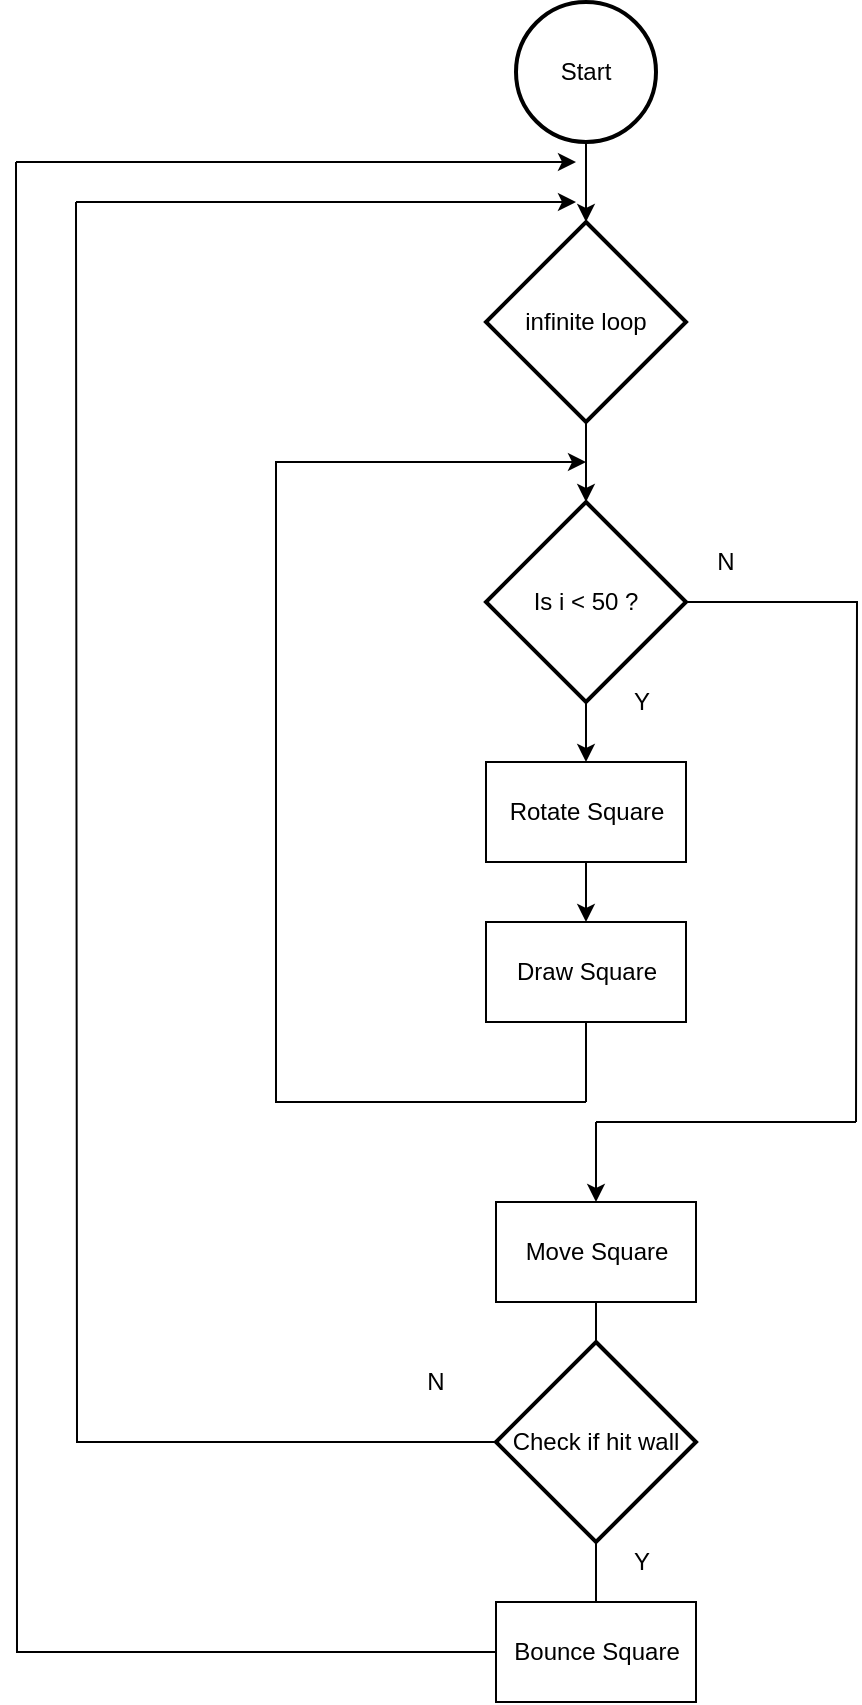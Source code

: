 <mxfile version="14.2.9" type="github">
  <diagram name="Page-1" id="edf60f1a-56cd-e834-aa8a-f176f3a09ee4">
    <mxGraphModel dx="2031" dy="1007" grid="1" gridSize="10" guides="1" tooltips="1" connect="1" arrows="1" fold="1" page="1" pageScale="1" pageWidth="1100" pageHeight="850" background="#ffffff" math="0" shadow="0">
      <root>
        <mxCell id="0" />
        <mxCell id="1" parent="0" />
        <mxCell id="iP4acAa9GG4foKv7hFSj-18" style="edgeStyle=orthogonalEdgeStyle;rounded=0;orthogonalLoop=1;jettySize=auto;html=1;entryX=0.5;entryY=0;entryDx=0;entryDy=0;entryPerimeter=0;" parent="1" source="iP4acAa9GG4foKv7hFSj-1" target="iP4acAa9GG4foKv7hFSj-12" edge="1">
          <mxGeometry relative="1" as="geometry" />
        </mxCell>
        <mxCell id="iP4acAa9GG4foKv7hFSj-1" value="Start" style="strokeWidth=2;html=1;shape=mxgraph.flowchart.start_2;whiteSpace=wrap;" parent="1" vertex="1">
          <mxGeometry x="380" y="10" width="70" height="70" as="geometry" />
        </mxCell>
        <mxCell id="iP4acAa9GG4foKv7hFSj-2" value="Draw Square" style="html=1;dashed=0;whitespace=wrap;" parent="1" vertex="1">
          <mxGeometry x="365" y="470" width="100" height="50" as="geometry" />
        </mxCell>
        <mxCell id="iP4acAa9GG4foKv7hFSj-6" style="edgeStyle=orthogonalEdgeStyle;rounded=0;orthogonalLoop=1;jettySize=auto;html=1;exitX=0.5;exitY=1;exitDx=0;exitDy=0;" parent="1" source="iP4acAa9GG4foKv7hFSj-2" target="iP4acAa9GG4foKv7hFSj-2" edge="1">
          <mxGeometry relative="1" as="geometry" />
        </mxCell>
        <mxCell id="iP4acAa9GG4foKv7hFSj-31" style="edgeStyle=orthogonalEdgeStyle;rounded=0;orthogonalLoop=1;jettySize=auto;html=1;exitX=1;exitY=0.5;exitDx=0;exitDy=0;exitPerimeter=0;endArrow=none;endFill=0;" parent="1" source="iP4acAa9GG4foKv7hFSj-7" edge="1">
          <mxGeometry relative="1" as="geometry">
            <mxPoint x="550" y="570" as="targetPoint" />
          </mxGeometry>
        </mxCell>
        <mxCell id="rVOuQnw1qITTxoxJtoX1-1" style="edgeStyle=orthogonalEdgeStyle;rounded=0;orthogonalLoop=1;jettySize=auto;html=1;" edge="1" parent="1" source="iP4acAa9GG4foKv7hFSj-7" target="iP4acAa9GG4foKv7hFSj-10">
          <mxGeometry relative="1" as="geometry" />
        </mxCell>
        <mxCell id="iP4acAa9GG4foKv7hFSj-7" value="&lt;font style=&quot;font-size: 12px&quot;&gt;Is i &amp;lt; 50 ?&lt;/font&gt;" style="strokeWidth=2;html=1;shape=mxgraph.flowchart.decision;whiteSpace=wrap;" parent="1" vertex="1">
          <mxGeometry x="365" y="260" width="100" height="100" as="geometry" />
        </mxCell>
        <mxCell id="iP4acAa9GG4foKv7hFSj-9" value="Y" style="text;html=1;strokeColor=none;fillColor=none;align=center;verticalAlign=middle;whiteSpace=wrap;rounded=0;" parent="1" vertex="1">
          <mxGeometry x="422.5" y="350" width="40" height="20" as="geometry" />
        </mxCell>
        <mxCell id="iP4acAa9GG4foKv7hFSj-20" style="edgeStyle=elbowEdgeStyle;rounded=0;orthogonalLoop=1;jettySize=auto;html=1;" parent="1" edge="1">
          <mxGeometry relative="1" as="geometry">
            <mxPoint x="415" y="240" as="targetPoint" />
            <mxPoint x="415" y="560" as="sourcePoint" />
            <Array as="points">
              <mxPoint x="260" y="400" />
            </Array>
          </mxGeometry>
        </mxCell>
        <mxCell id="rVOuQnw1qITTxoxJtoX1-2" style="edgeStyle=orthogonalEdgeStyle;rounded=0;orthogonalLoop=1;jettySize=auto;html=1;" edge="1" parent="1" source="iP4acAa9GG4foKv7hFSj-10" target="iP4acAa9GG4foKv7hFSj-2">
          <mxGeometry relative="1" as="geometry" />
        </mxCell>
        <mxCell id="iP4acAa9GG4foKv7hFSj-10" value="Rotate Square" style="html=1;dashed=0;whitespace=wrap;" parent="1" vertex="1">
          <mxGeometry x="365" y="390" width="100" height="50" as="geometry" />
        </mxCell>
        <mxCell id="iP4acAa9GG4foKv7hFSj-33" style="edgeStyle=orthogonalEdgeStyle;rounded=0;orthogonalLoop=1;jettySize=auto;html=1;endArrow=none;endFill=0;" parent="1" source="iP4acAa9GG4foKv7hFSj-11" target="iP4acAa9GG4foKv7hFSj-25" edge="1">
          <mxGeometry relative="1" as="geometry" />
        </mxCell>
        <mxCell id="iP4acAa9GG4foKv7hFSj-11" value="Move Square" style="html=1;dashed=0;whitespace=wrap;" parent="1" vertex="1">
          <mxGeometry x="370" y="610" width="100" height="50" as="geometry" />
        </mxCell>
        <mxCell id="iP4acAa9GG4foKv7hFSj-17" style="edgeStyle=orthogonalEdgeStyle;rounded=0;orthogonalLoop=1;jettySize=auto;html=1;entryX=0.5;entryY=0;entryDx=0;entryDy=0;entryPerimeter=0;" parent="1" source="iP4acAa9GG4foKv7hFSj-12" target="iP4acAa9GG4foKv7hFSj-7" edge="1">
          <mxGeometry relative="1" as="geometry" />
        </mxCell>
        <mxCell id="iP4acAa9GG4foKv7hFSj-12" value="infinite loop" style="strokeWidth=2;html=1;shape=mxgraph.flowchart.decision;whiteSpace=wrap;" parent="1" vertex="1">
          <mxGeometry x="365" y="120" width="100" height="100" as="geometry" />
        </mxCell>
        <mxCell id="iP4acAa9GG4foKv7hFSj-24" value="N" style="text;html=1;strokeColor=none;fillColor=none;align=center;verticalAlign=middle;whiteSpace=wrap;rounded=0;" parent="1" vertex="1">
          <mxGeometry x="465" y="280" width="40" height="20" as="geometry" />
        </mxCell>
        <mxCell id="iP4acAa9GG4foKv7hFSj-34" style="edgeStyle=orthogonalEdgeStyle;rounded=0;orthogonalLoop=1;jettySize=auto;html=1;endArrow=none;endFill=0;" parent="1" source="iP4acAa9GG4foKv7hFSj-25" target="iP4acAa9GG4foKv7hFSj-27" edge="1">
          <mxGeometry relative="1" as="geometry" />
        </mxCell>
        <mxCell id="iP4acAa9GG4foKv7hFSj-37" style="edgeStyle=orthogonalEdgeStyle;rounded=0;orthogonalLoop=1;jettySize=auto;html=1;endArrow=none;endFill=0;" parent="1" source="iP4acAa9GG4foKv7hFSj-25" edge="1">
          <mxGeometry relative="1" as="geometry">
            <mxPoint x="160" y="110" as="targetPoint" />
          </mxGeometry>
        </mxCell>
        <mxCell id="iP4acAa9GG4foKv7hFSj-25" value="Check if hit wall" style="strokeWidth=2;html=1;shape=mxgraph.flowchart.decision;whiteSpace=wrap;" parent="1" vertex="1">
          <mxGeometry x="370" y="680" width="100" height="100" as="geometry" />
        </mxCell>
        <mxCell id="iP4acAa9GG4foKv7hFSj-39" style="edgeStyle=orthogonalEdgeStyle;rounded=0;orthogonalLoop=1;jettySize=auto;html=1;endArrow=none;endFill=0;" parent="1" source="iP4acAa9GG4foKv7hFSj-27" edge="1">
          <mxGeometry relative="1" as="geometry">
            <mxPoint x="130" y="90" as="targetPoint" />
          </mxGeometry>
        </mxCell>
        <mxCell id="iP4acAa9GG4foKv7hFSj-27" value="Bounce Square" style="html=1;dashed=0;whitespace=wrap;" parent="1" vertex="1">
          <mxGeometry x="370" y="810" width="100" height="50" as="geometry" />
        </mxCell>
        <mxCell id="iP4acAa9GG4foKv7hFSj-28" value="" style="endArrow=none;html=1;" parent="1" edge="1">
          <mxGeometry width="50" height="50" relative="1" as="geometry">
            <mxPoint x="420" y="570" as="sourcePoint" />
            <mxPoint x="550" y="570" as="targetPoint" />
          </mxGeometry>
        </mxCell>
        <mxCell id="iP4acAa9GG4foKv7hFSj-32" value="" style="endArrow=classic;html=1;entryX=0.5;entryY=0;entryDx=0;entryDy=0;" parent="1" target="iP4acAa9GG4foKv7hFSj-11" edge="1">
          <mxGeometry width="50" height="50" relative="1" as="geometry">
            <mxPoint x="420" y="570" as="sourcePoint" />
            <mxPoint x="590" y="340" as="targetPoint" />
          </mxGeometry>
        </mxCell>
        <mxCell id="iP4acAa9GG4foKv7hFSj-35" value="Y" style="text;html=1;strokeColor=none;fillColor=none;align=center;verticalAlign=middle;whiteSpace=wrap;rounded=0;" parent="1" vertex="1">
          <mxGeometry x="422.5" y="780" width="40" height="20" as="geometry" />
        </mxCell>
        <mxCell id="iP4acAa9GG4foKv7hFSj-36" value="N" style="text;html=1;strokeColor=none;fillColor=none;align=center;verticalAlign=middle;whiteSpace=wrap;rounded=0;" parent="1" vertex="1">
          <mxGeometry x="320" y="690" width="40" height="20" as="geometry" />
        </mxCell>
        <mxCell id="iP4acAa9GG4foKv7hFSj-38" value="" style="endArrow=classic;html=1;" parent="1" edge="1">
          <mxGeometry width="50" height="50" relative="1" as="geometry">
            <mxPoint x="160" y="110" as="sourcePoint" />
            <mxPoint x="410" y="110" as="targetPoint" />
          </mxGeometry>
        </mxCell>
        <mxCell id="iP4acAa9GG4foKv7hFSj-41" value="" style="endArrow=classic;html=1;" parent="1" edge="1">
          <mxGeometry width="50" height="50" relative="1" as="geometry">
            <mxPoint x="130" y="90" as="sourcePoint" />
            <mxPoint x="410" y="90" as="targetPoint" />
          </mxGeometry>
        </mxCell>
        <mxCell id="rVOuQnw1qITTxoxJtoX1-8" value="" style="endArrow=none;html=1;entryX=0.5;entryY=1;entryDx=0;entryDy=0;" edge="1" parent="1" target="iP4acAa9GG4foKv7hFSj-2">
          <mxGeometry width="50" height="50" relative="1" as="geometry">
            <mxPoint x="415" y="560" as="sourcePoint" />
            <mxPoint x="440" y="460" as="targetPoint" />
          </mxGeometry>
        </mxCell>
      </root>
    </mxGraphModel>
  </diagram>
</mxfile>
